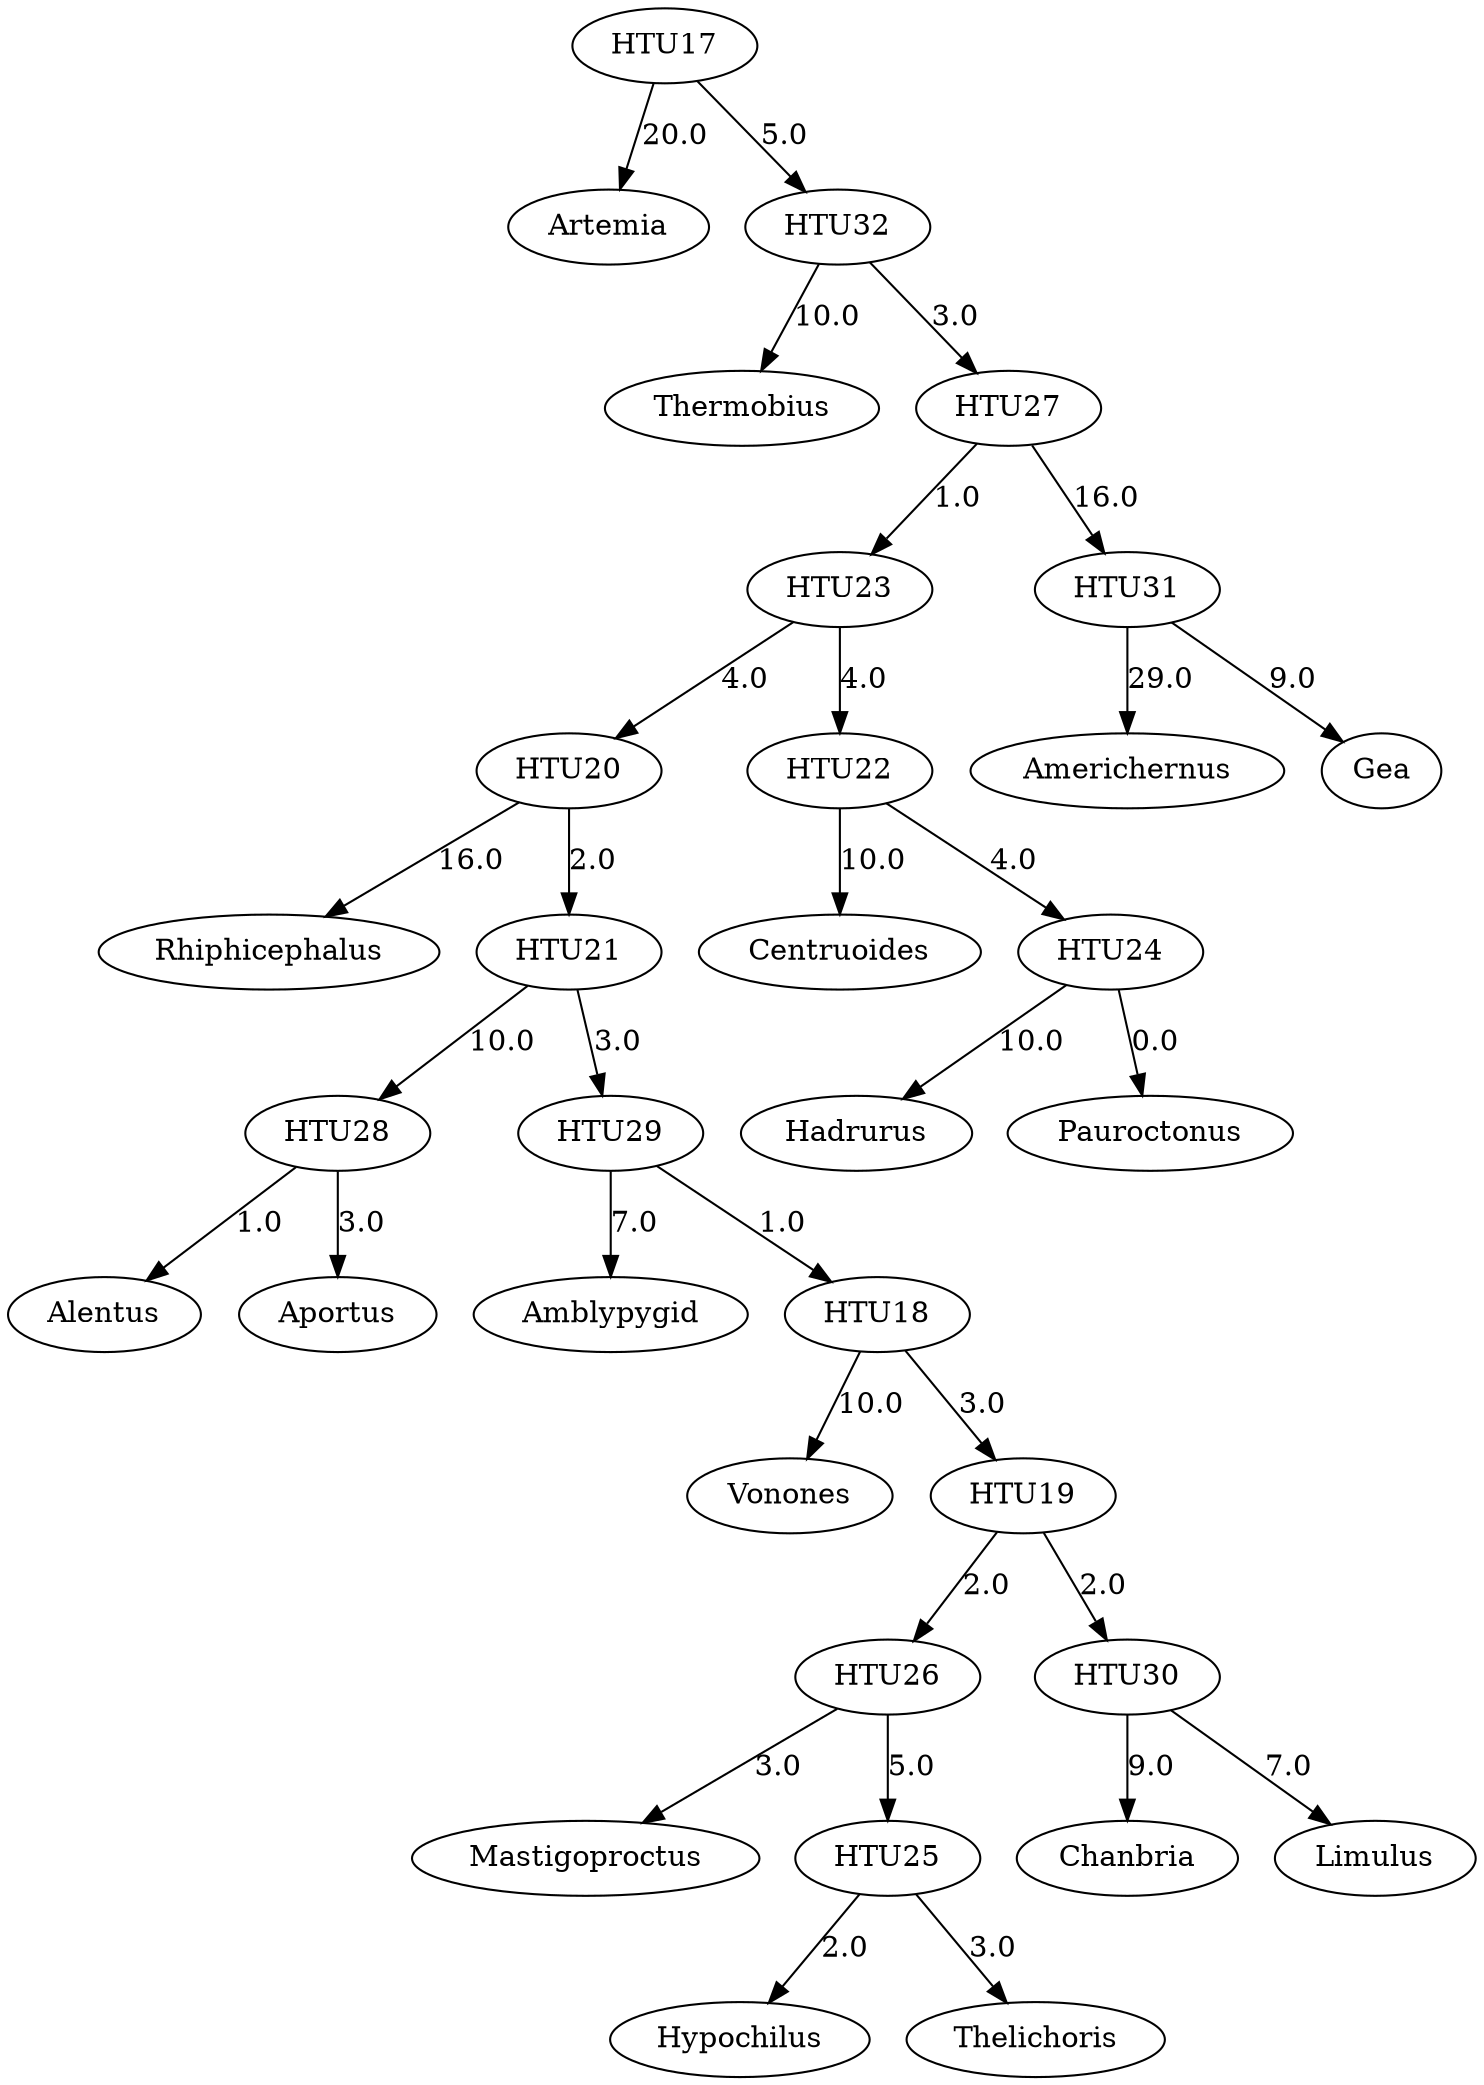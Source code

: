 digraph {
    0 [label=Alentus];
    1 [label=Amblypygid];
    2 [label=Americhernus];
    3 [label=Aportus];
    4 [label=Artemia];
    5 [label=Centruoides];
    6 [label=Chanbria];
    7 [label=Gea];
    8 [label=Hadrurus];
    9 [label=Hypochilus];
    10 [label=Limulus];
    11 [label=Mastigoproctus];
    12 [label=Pauroctonus];
    13 [label=Rhiphicephalus];
    14 [label=Thelichoris];
    15 [label=Thermobius];
    16 [label=Vonones];
    17 [label=HTU17];
    18 [label=HTU18];
    19 [label=HTU19];
    20 [label=HTU20];
    21 [label=HTU21];
    22 [label=HTU22];
    23 [label=HTU23];
    24 [label=HTU24];
    25 [label=HTU25];
    26 [label=HTU26];
    27 [label=HTU27];
    28 [label=HTU28];
    29 [label=HTU29];
    30 [label=HTU30];
    31 [label=HTU31];
    32 [label=HTU32];
    17 -> 4 [label=20.0];
    17 -> 32 [label=5.0];
    18 -> 16 [label=10.0];
    18 -> 19 [label=3.0];
    19 -> 26 [label=2.0];
    19 -> 30 [label=2.0];
    20 -> 13 [label=16.0];
    20 -> 21 [label=2.0];
    21 -> 28 [label=10.0];
    21 -> 29 [label=3.0];
    22 -> 5 [label=10.0];
    22 -> 24 [label=4.0];
    23 -> 20 [label=4.0];
    23 -> 22 [label=4.0];
    24 -> 8 [label=10.0];
    24 -> 12 [label=0.0];
    25 -> 9 [label=2.0];
    25 -> 14 [label=3.0];
    26 -> 11 [label=3.0];
    26 -> 25 [label=5.0];
    27 -> 23 [label=1.0];
    27 -> 31 [label=16.0];
    28 -> 0 [label=1.0];
    28 -> 3 [label=3.0];
    29 -> 1 [label=7.0];
    29 -> 18 [label=1.0];
    30 -> 6 [label=9.0];
    30 -> 10 [label=7.0];
    31 -> 2 [label=29.0];
    31 -> 7 [label=9.0];
    32 -> 15 [label=10.0];
    32 -> 27 [label=3.0];
}
//351.0
digraph {
    0 [label=Alentus];
    1 [label=Amblypygid];
    2 [label=Americhernus];
    3 [label=Aportus];
    4 [label=Artemia];
    5 [label=Centruoides];
    6 [label=Chanbria];
    7 [label=Gea];
    8 [label=Hadrurus];
    9 [label=Hypochilus];
    10 [label=Limulus];
    11 [label=Mastigoproctus];
    12 [label=Pauroctonus];
    13 [label=Rhiphicephalus];
    14 [label=Thelichoris];
    15 [label=Thermobius];
    16 [label=Vonones];
    17 [label=HTU17];
    18 [label=HTU18];
    19 [label=HTU19];
    20 [label=HTU20];
    21 [label=HTU21];
    22 [label=HTU22];
    23 [label=HTU23];
    24 [label=HTU24];
    25 [label=HTU25];
    26 [label=HTU26];
    27 [label=HTU27];
    28 [label=HTU28];
    29 [label=HTU29];
    30 [label=HTU30];
    31 [label=HTU31];
    32 [label=HTU32];
    17 -> 4 [label=19.0];
    17 -> 32 [label=0.0];
    18 -> 0 [label=2.0];
    18 -> 3 [label=2.0];
    19 -> 8 [label=8.0];
    19 -> 12 [label=1.0];
    20 -> 6 [label=10.0];
    20 -> 10 [label=2.0];
    21 -> 11 [label=7.0];
    21 -> 30 [label=4.0];
    22 -> 1 [label=8.0];
    22 -> 21 [label=2.0];
    23 -> 16 [label=5.0];
    23 -> 20 [label=2.0];
    24 -> 22 [label=2.0];
    24 -> 23 [label=1.0];
    25 -> 5 [label=7.0];
    25 -> 19 [label=5.0];
    26 -> 24 [label=0.0];
    26 -> 25 [label=4.0];
    27 -> 15 [label=11.0];
    27 -> 26 [label=3.0];
    28 -> 13 [label=15.0];
    28 -> 27 [label=0.0];
    29 -> 18 [label=7.0];
    29 -> 28 [label=5.0];
    30 -> 9 [label=1.0];
    30 -> 14 [label=2.0];
    31 -> 2 [label=27.0];
    31 -> 29 [label=6.0];
    32 -> 7 [label=16.0];
    32 -> 31 [label=12.0];
}
//351.0
digraph {
    0 [label=Alentus];
    1 [label=Amblypygid];
    2 [label=Americhernus];
    3 [label=Aportus];
    4 [label=Artemia];
    5 [label=Centruoides];
    6 [label=Chanbria];
    7 [label=Gea];
    8 [label=Hadrurus];
    9 [label=Hypochilus];
    10 [label=Limulus];
    11 [label=Mastigoproctus];
    12 [label=Pauroctonus];
    13 [label=Rhiphicephalus];
    14 [label=Thelichoris];
    15 [label=Thermobius];
    16 [label=Vonones];
    17 [label=HTU17];
    18 [label=HTU18];
    19 [label=HTU19];
    20 [label=HTU20];
    21 [label=HTU21];
    22 [label=HTU22];
    23 [label=HTU23];
    24 [label=HTU24];
    25 [label=HTU25];
    26 [label=HTU26];
    27 [label=HTU27];
    28 [label=HTU28];
    29 [label=HTU29];
    30 [label=HTU30];
    31 [label=HTU31];
    32 [label=HTU32];
    17 -> 4 [label=0.0];
    17 -> 32 [label=0.0];
    18 -> 20 [label=1.0];
    18 -> 24 [label=6.0];
    19 -> 29 [label=2.0];
    19 -> 31 [label=9.0];
    20 -> 25 [label=1.0];
    20 -> 28 [label=4.0];
    21 -> 22 [label=1.0];
    21 -> 26 [label=2.0];
    22 -> 11 [label=5.0];
    22 -> 23 [label=5.0];
    23 -> 9 [label=3.0];
    23 -> 14 [label=3.0];
    24 -> 2 [label=28.0];
    24 -> 7 [label=12.0];
    25 -> 21 [label=1.0];
    25 -> 27 [label=4.0];
    26 -> 6 [label=8.0];
    26 -> 10 [label=8.0];
    27 -> 13 [label=15.0];
    27 -> 19 [label=0.0];
    28 -> 5 [label=9.0];
    28 -> 30 [label=6.0];
    29 -> 1 [label=7.0];
    29 -> 16 [label=9.0];
    30 -> 8 [label=8.0];
    30 -> 12 [label=1.0];
    31 -> 0 [label=1.0];
    31 -> 3 [label=3.0];
    32 -> 15 [label=10.0];
    32 -> 18 [label=3.0];
}
//349.0
digraph {
    0 [label=Alentus];
    1 [label=Amblypygid];
    2 [label=Americhernus];
    3 [label=Aportus];
    4 [label=Artemia];
    5 [label=Centruoides];
    6 [label=Chanbria];
    7 [label=Gea];
    8 [label=Hadrurus];
    9 [label=Hypochilus];
    10 [label=Limulus];
    11 [label=Mastigoproctus];
    12 [label=Pauroctonus];
    13 [label=Rhiphicephalus];
    14 [label=Thelichoris];
    15 [label=Thermobius];
    16 [label=Vonones];
    17 [label=HTU17];
    18 [label=HTU18];
    19 [label=HTU19];
    20 [label=HTU20];
    21 [label=HTU21];
    22 [label=HTU22];
    23 [label=HTU23];
    24 [label=HTU24];
    25 [label=HTU25];
    26 [label=HTU26];
    27 [label=HTU27];
    28 [label=HTU28];
    29 [label=HTU29];
    30 [label=HTU30];
    31 [label=HTU31];
    32 [label=HTU32];
    17 -> 4 [label=31.0];
    17 -> 32 [label=13.0];
    18 -> 19 [label=2.0];
    18 -> 23 [label=3.0];
    19 -> 6 [label=8.0];
    19 -> 10 [label=5.0];
    20 -> 22 [label=4.0];
    20 -> 28 [label=1.0];
    21 -> 8 [label=8.0];
    21 -> 12 [label=2.0];
    22 -> 5 [label=10.0];
    22 -> 21 [label=7.0];
    23 -> 1 [label=5.0];
    23 -> 16 [label=8.0];
    24 -> 11 [label=10.0];
    24 -> 26 [label=4.0];
    25 -> 27 [label=2.0];
    25 -> 29 [label=6.0];
    26 -> 9 [label=2.0];
    26 -> 14 [label=3.0];
    27 -> 2 [label=33.0];
    27 -> 30 [label=7.0];
    28 -> 18 [label=2.0];
    28 -> 24 [label=1.0];
    29 -> 7 [label=20.0];
    29 -> 20 [label=2.0];
    30 -> 0 [label=0.0];
    30 -> 3 [label=5.0];
    31 -> 13 [label=16.0];
    31 -> 25 [label=3.0];
    32 -> 15 [label=6.0];
    32 -> 31 [label=8.0];
}
//348.0
digraph {
    0 [label=Alentus];
    1 [label=Amblypygid];
    2 [label=Americhernus];
    3 [label=Aportus];
    4 [label=Artemia];
    5 [label=Centruoides];
    6 [label=Chanbria];
    7 [label=Gea];
    8 [label=Hadrurus];
    9 [label=Hypochilus];
    10 [label=Limulus];
    11 [label=Mastigoproctus];
    12 [label=Pauroctonus];
    13 [label=Rhiphicephalus];
    14 [label=Thelichoris];
    15 [label=Thermobius];
    16 [label=Vonones];
    17 [label=HTU17];
    18 [label=HTU18];
    19 [label=HTU19];
    20 [label=HTU20];
    21 [label=HTU21];
    22 [label=HTU22];
    23 [label=HTU23];
    24 [label=HTU24];
    25 [label=HTU25];
    26 [label=HTU26];
    27 [label=HTU27];
    28 [label=HTU28];
    29 [label=HTU29];
    30 [label=HTU30];
    31 [label=HTU31];
    32 [label=HTU32];
    17 -> 4 [label=26.0];
    17 -> 32 [label=10.0];
    18 -> 20 [label=2.0];
    18 -> 27 [label=1.0];
    19 -> 1 [label=10.0];
    19 -> 18 [label=2.0];
    20 -> 6 [label=9.0];
    20 -> 10 [label=5.0];
    21 -> 11 [label=6.0];
    21 -> 28 [label=5.0];
    22 -> 23 [label=13.0];
    22 -> 25 [label=2.0];
    23 -> 0 [label=2.0];
    23 -> 3 [label=1.0];
    24 -> 8 [label=8.0];
    24 -> 12 [label=1.0];
    25 -> 16 [label=8.0];
    25 -> 19 [label=2.0];
    26 -> 30 [label=1.0];
    26 -> 31 [label=2.0];
    27 -> 21 [label=1.0];
    27 -> 29 [label=5.0];
    28 -> 5 [label=8.0];
    28 -> 24 [label=6.0];
    29 -> 9 [label=2.0];
    29 -> 14 [label=3.0];
    30 -> 13 [label=18.0];
    30 -> 15 [label=8.0];
    31 -> 2 [label=38.0];
    31 -> 22 [label=2.0];
    32 -> 7 [label=17.0];
    32 -> 26 [label=5.0];
}
//345.0
digraph {
    0 [label=Alentus];
    1 [label=Amblypygid];
    2 [label=Americhernus];
    3 [label=Aportus];
    4 [label=Artemia];
    5 [label=Centruoides];
    6 [label=Chanbria];
    7 [label=Gea];
    8 [label=Hadrurus];
    9 [label=Hypochilus];
    10 [label=Limulus];
    11 [label=Mastigoproctus];
    12 [label=Pauroctonus];
    13 [label=Rhiphicephalus];
    14 [label=Thelichoris];
    15 [label=Thermobius];
    16 [label=Vonones];
    17 [label=HTU17];
    18 [label=HTU18];
    19 [label=HTU19];
    20 [label=HTU20];
    21 [label=HTU21];
    22 [label=HTU22];
    23 [label=HTU23];
    24 [label=HTU24];
    25 [label=HTU25];
    26 [label=HTU26];
    27 [label=HTU27];
    28 [label=HTU28];
    29 [label=HTU29];
    30 [label=HTU30];
    31 [label=HTU31];
    32 [label=HTU32];
    17 -> 4 [label=0.0];
    17 -> 32 [label=0.0];
    18 -> 22 [label=1.0];
    18 -> 30 [label=4.0];
    19 -> 6 [label=9.0];
    19 -> 10 [label=4.0];
    20 -> 18 [label=0.0];
    20 -> 19 [label=3.0];
    21 -> 1 [label=9.0];
    21 -> 20 [label=2.0];
    22 -> 11 [label=6.0];
    22 -> 23 [label=4.0];
    23 -> 5 [label=8.0];
    23 -> 24 [label=6.0];
    24 -> 8 [label=8.0];
    24 -> 12 [label=1.0];
    25 -> 16 [label=7.0];
    25 -> 21 [label=1.0];
    26 -> 0 [label=2.0];
    26 -> 3 [label=3.0];
    27 -> 25 [label=2.0];
    27 -> 26 [label=7.0];
    28 -> 13 [label=16.0];
    28 -> 31 [label=3.0];
    29 -> 9 [label=1.0];
    29 -> 14 [label=1.0];
    30 -> 7 [label=15.0];
    30 -> 29 [label=2.0];
    31 -> 2 [label=23.0];
    31 -> 27 [label=4.0];
    32 -> 15 [label=8.0];
    32 -> 28 [label=6.0];
}
//343.0
digraph {
    0 [label=Alentus];
    1 [label=Amblypygid];
    2 [label=Americhernus];
    3 [label=Aportus];
    4 [label=Artemia];
    5 [label=Centruoides];
    6 [label=Chanbria];
    7 [label=Gea];
    8 [label=Hadrurus];
    9 [label=Hypochilus];
    10 [label=Limulus];
    11 [label=Mastigoproctus];
    12 [label=Pauroctonus];
    13 [label=Rhiphicephalus];
    14 [label=Thelichoris];
    15 [label=Thermobius];
    16 [label=Vonones];
    17 [label=HTU17];
    18 [label=HTU18];
    19 [label=HTU19];
    20 [label=HTU20];
    21 [label=HTU21];
    22 [label=HTU22];
    23 [label=HTU23];
    24 [label=HTU24];
    25 [label=HTU25];
    26 [label=HTU26];
    27 [label=HTU27];
    28 [label=HTU28];
    29 [label=HTU29];
    30 [label=HTU30];
    31 [label=HTU31];
    32 [label=HTU32];
    17 -> 4 [label=16.0];
    17 -> 32 [label=0.0];
    18 -> 8 [label=8.0];
    18 -> 12 [label=1.0];
    19 -> 9 [label=1.0];
    19 -> 14 [label=2.0];
    20 -> 6 [label=8.0];
    20 -> 10 [label=8.0];
    21 -> 7 [label=16.0];
    21 -> 19 [label=2.0];
    22 -> 5 [label=8.0];
    22 -> 18 [label=10.0];
    23 -> 0 [label=1.0];
    23 -> 3 [label=1.0];
    24 -> 11 [label=4.0];
    24 -> 20 [label=3.0];
    25 -> 1 [label=5.0];
    25 -> 16 [label=9.0];
    26 -> 23 [label=11.0];
    26 -> 25 [label=0.0];
    27 -> 21 [label=2.0];
    27 -> 24 [label=0.0];
    28 -> 22 [label=2.0];
    28 -> 27 [label=2.0];
    29 -> 26 [label=1.0];
    29 -> 28 [label=5.0];
    30 -> 13 [label=15.0];
    30 -> 31 [label=5.0];
    31 -> 2 [label=27.0];
    31 -> 29 [label=3.0];
    32 -> 15 [label=17.0];
    32 -> 30 [label=6.0];
}
//343.0
digraph {
    0 [label=Alentus];
    1 [label=Amblypygid];
    2 [label=Americhernus];
    3 [label=Aportus];
    4 [label=Artemia];
    5 [label=Centruoides];
    6 [label=Chanbria];
    7 [label=Gea];
    8 [label=Hadrurus];
    9 [label=Hypochilus];
    10 [label=Limulus];
    11 [label=Mastigoproctus];
    12 [label=Pauroctonus];
    13 [label=Rhiphicephalus];
    14 [label=Thelichoris];
    15 [label=Thermobius];
    16 [label=Vonones];
    17 [label=HTU17];
    18 [label=HTU18];
    19 [label=HTU19];
    20 [label=HTU20];
    21 [label=HTU21];
    22 [label=HTU22];
    23 [label=HTU23];
    24 [label=HTU24];
    25 [label=HTU25];
    26 [label=HTU26];
    27 [label=HTU27];
    28 [label=HTU28];
    29 [label=HTU29];
    30 [label=HTU30];
    31 [label=HTU31];
    32 [label=HTU32];
    17 -> 4 [label=0.0];
    17 -> 32 [label=1.0];
    18 -> 9 [label=1.0];
    18 -> 14 [label=1.0];
    19 -> 2 [label=33.0];
    19 -> 21 [label=4.0];
    20 -> 23 [label=1.0];
    20 -> 27 [label=3.0];
    21 -> 13 [label=13.0];
    21 -> 30 [label=4.0];
    22 -> 20 [label=1.0];
    22 -> 24 [label=2.0];
    23 -> 11 [label=5.0];
    23 -> 25 [label=4.0];
    24 -> 6 [label=9.0];
    24 -> 10 [label=4.0];
    25 -> 5 [label=8.0];
    25 -> 29 [label=6.0];
    26 -> 16 [label=6.0];
    26 -> 28 [label=1.0];
    27 -> 7 [label=16.0];
    27 -> 18 [label=2.0];
    28 -> 1 [label=9.0];
    28 -> 22 [label=2.0];
    29 -> 8 [label=8.0];
    29 -> 12 [label=0.0];
    30 -> 26 [label=2.0];
    30 -> 31 [label=10.0];
    31 -> 0 [label=1.0];
    31 -> 3 [label=2.0];
    32 -> 15 [label=9.0];
    32 -> 19 [label=3.0];
}
//340.0